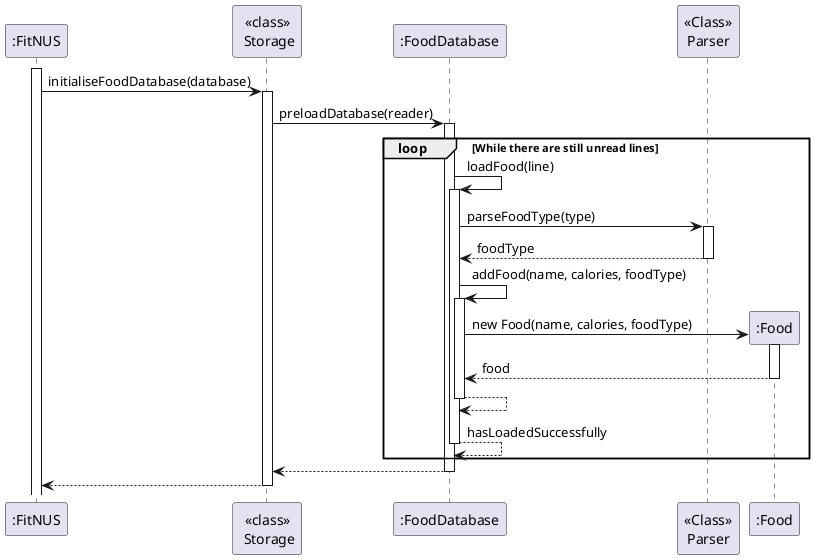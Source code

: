 @startuml
'https://plantuml.com/sequence-diagram
activate ":FitNUS"
":FitNUS" -> "<<class>>\n Storage": initialiseFoodDatabase(database)
activate "<<class>>\n Storage"

"<<class>>\n Storage" -> ":FoodDatabase": preloadDatabase(reader)
activate ":FoodDatabase"

loop While there are still unread lines
    ":FoodDatabase" -> ":FoodDatabase": loadFood(line)
    activate ":FoodDatabase"

    ":FoodDatabase" -> "<<Class>>\nParser": parseFoodType(type)
    activate "<<Class>>\nParser"
    return foodType

    ":FoodDatabase" -> ":FoodDatabase": addFood(name, calories, foodType)
    activate ":FoodDatabase"
    create ":Food"
    ":FoodDatabase" -> ":Food": new Food(name, calories, foodType)
    activate ":Food"
    return food

    return

    return hasLoadedSuccessfully
end
return

return
@enduml